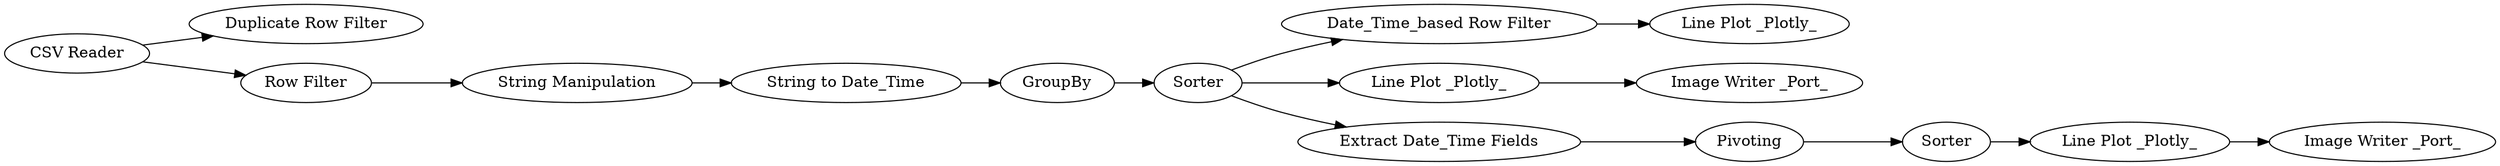digraph {
	"2467265198893302495_14" [label=Pivoting]
	"2467265198893302495_10" [label="Date_Time_based Row Filter"]
	"2467265198893302495_16" [label=Sorter]
	"2467265198893302495_6" [label="String to Date_Time"]
	"2467265198893302495_8" [label="Line Plot _Plotly_"]
	"2467265198893302495_7" [label="String Manipulation"]
	"2467265198893302495_3" [label="Duplicate Row Filter"]
	"2467265198893302495_12" [label=GroupBy]
	"2467265198893302495_18" [label="Image Writer _Port_"]
	"2467265198893302495_17" [label="Image Writer _Port_"]
	"2467265198893302495_13" [label="Extract Date_Time Fields"]
	"2467265198893302495_9" [label=Sorter]
	"2467265198893302495_11" [label="Line Plot _Plotly_"]
	"2467265198893302495_15" [label="Line Plot _Plotly_"]
	"2467265198893302495_2" [label="Row Filter"]
	"2467265198893302495_1" [label="CSV Reader"]
	"2467265198893302495_6" -> "2467265198893302495_12"
	"2467265198893302495_14" -> "2467265198893302495_16"
	"2467265198893302495_1" -> "2467265198893302495_2"
	"2467265198893302495_7" -> "2467265198893302495_6"
	"2467265198893302495_9" -> "2467265198893302495_13"
	"2467265198893302495_10" -> "2467265198893302495_11"
	"2467265198893302495_8" -> "2467265198893302495_17"
	"2467265198893302495_9" -> "2467265198893302495_10"
	"2467265198893302495_16" -> "2467265198893302495_15"
	"2467265198893302495_9" -> "2467265198893302495_8"
	"2467265198893302495_13" -> "2467265198893302495_14"
	"2467265198893302495_2" -> "2467265198893302495_7"
	"2467265198893302495_12" -> "2467265198893302495_9"
	"2467265198893302495_1" -> "2467265198893302495_3"
	"2467265198893302495_15" -> "2467265198893302495_18"
	rankdir=LR
}
